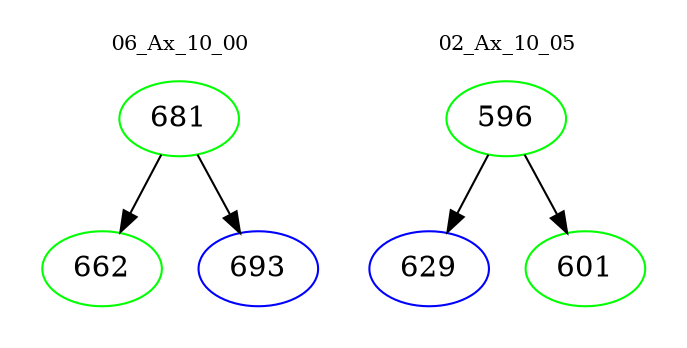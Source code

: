digraph{
subgraph cluster_0 {
color = white
label = "06_Ax_10_00";
fontsize=10;
T0_681 [label="681", color="green"]
T0_681 -> T0_662 [color="black"]
T0_662 [label="662", color="green"]
T0_681 -> T0_693 [color="black"]
T0_693 [label="693", color="blue"]
}
subgraph cluster_1 {
color = white
label = "02_Ax_10_05";
fontsize=10;
T1_596 [label="596", color="green"]
T1_596 -> T1_629 [color="black"]
T1_629 [label="629", color="blue"]
T1_596 -> T1_601 [color="black"]
T1_601 [label="601", color="green"]
}
}
